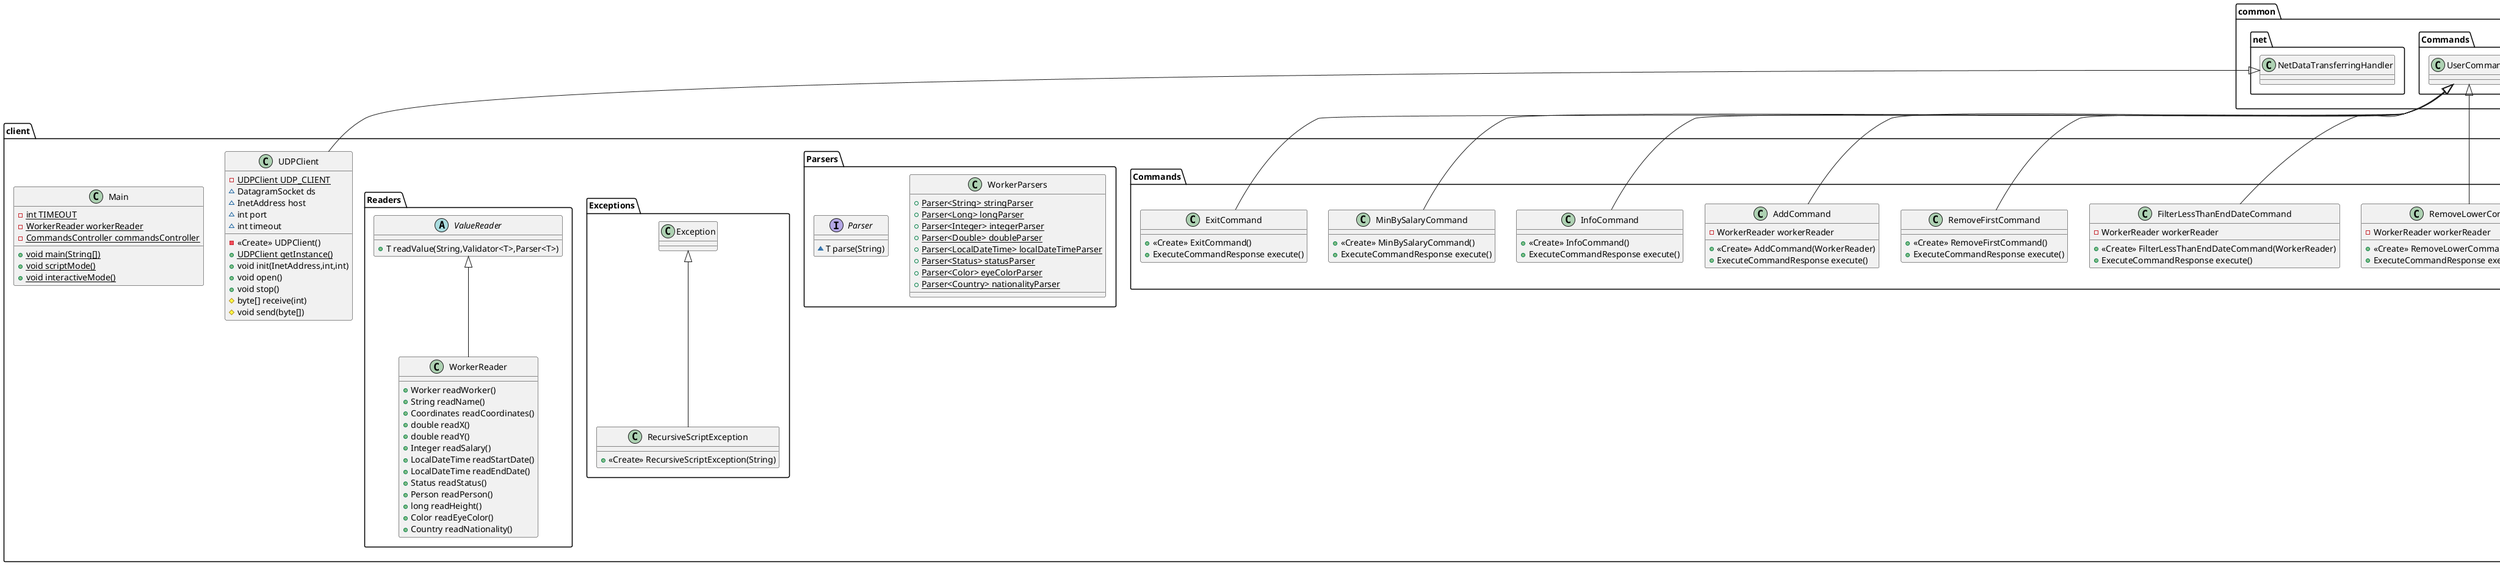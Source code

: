 @startuml
class client.Commands.ShowCommand {
+ <<Create>> ShowCommand()
+ ExecuteCommandResponse execute()
}
class client.Commands.ClearCommand {
+ <<Create>> ClearCommand()
+ ExecuteCommandResponse execute()
}
class client.Commands.PrintFieldDescendingSalaryCommand {
+ <<Create>> PrintFieldDescendingSalaryCommand()
+ ExecuteCommandResponse execute()
}
class client.UDPClient {
- {static} UDPClient UDP_CLIENT
~ DatagramSocket ds
~ InetAddress host
~ int port
~ int timeout
- <<Create>> UDPClient()
+ {static} UDPClient getInstance()
+ void init(InetAddress,int,int)
+ void open()
+ void stop()
# byte[] receive(int)
# void send(byte[])
}
class client.Parsers.WorkerParsers {
+ {static} Parser<String> stringParser
+ {static} Parser<Long> longParser
+ {static} Parser<Integer> integerParser
+ {static} Parser<Double> doubleParser
+ {static} Parser<LocalDateTime> localDateTimeParser
+ {static} Parser<Status> statusParser
+ {static} Parser<Color> eyeColorParser
+ {static} Parser<Country> nationalityParser
}
class client.Commands.RemoveByIdCommand {
- long id
+ <<Create>> RemoveByIdCommand()
+ ExecuteCommandResponse execute()
+ void initCommandArgs(ArrayList<Serializable>)
}
class client.Commands.ExecuteScriptCommand {
- String scriptFilePath
+ <<Create>> ExecuteScriptCommand()
+ ExecuteCommandResponse execute()
+ void initCommandArgs(ArrayList<Serializable>)
}
class client.Exceptions.RecursiveScriptException {
+ <<Create>> RecursiveScriptException(String)
}
class client.Commands.RemoveGreaterCommand {
- WorkerReader workerReader
+ <<Create>> RemoveGreaterCommand(WorkerReader)
+ ExecuteCommandResponse execute()
}
interface client.Parsers.Parser {
~ T parse(String)
}
class client.Commands.UpdateByIdCommand {
- WorkerReader workerReader
- long id
+ <<Create>> UpdateByIdCommand(WorkerReader)
+ ExecuteCommandResponse execute()
+ void initCommandArgs(ArrayList<Serializable>)
}
class client.Commands.RemoveLowerCommand {
- WorkerReader workerReader
+ <<Create>> RemoveLowerCommand(WorkerReader)
+ ExecuteCommandResponse execute()
}
class client.Commands.FilterLessThanEndDateCommand {
- WorkerReader workerReader
+ <<Create>> FilterLessThanEndDateCommand(WorkerReader)
+ ExecuteCommandResponse execute()
}
class client.Main {
- {static} int TIMEOUT
- {static} WorkerReader workerReader
- {static} CommandsController commandsController
+ {static} void main(String[])
+ {static} void scriptMode()
+ {static} void interactiveMode()
}
class client.Commands.RemoveFirstCommand {
+ <<Create>> RemoveFirstCommand()
+ ExecuteCommandResponse execute()
}
class client.Commands.AddCommand {
- WorkerReader workerReader
+ <<Create>> AddCommand(WorkerReader)
+ ExecuteCommandResponse execute()
}
class client.Commands.InfoCommand {
+ <<Create>> InfoCommand()
+ ExecuteCommandResponse execute()
}
class client.Commands.MinBySalaryCommand {
+ <<Create>> MinBySalaryCommand()
+ ExecuteCommandResponse execute()
}
abstract class client.Readers.ValueReader {
+ T readValue(String,Validator<T>,Parser<T>)
}
class client.Readers.WorkerReader {
+ Worker readWorker()
+ String readName()
+ Coordinates readCoordinates()
+ double readX()
+ double readY()
+ Integer readSalary()
+ LocalDateTime readStartDate()
+ LocalDateTime readEndDate()
+ Status readStatus()
+ Person readPerson()
+ long readHeight()
+ Color readEyeColor()
+ Country readNationality()
}
class client.Commands.ExitCommand {
+ <<Create>> ExitCommand()
+ ExecuteCommandResponse execute()
}


common.Commands.UserCommand <|-- client.Commands.ShowCommand
common.Commands.UserCommand <|-- client.Commands.ClearCommand
common.Commands.UserCommand <|-- client.Commands.PrintFieldDescendingSalaryCommand
common.net.NetDataTransferringHandler <|-- client.UDPClient
common.Commands.UserCommand <|-- client.Commands.RemoveByIdCommand
common.Commands.UserCommand <|-- client.Commands.ExecuteScriptCommand
client.Exceptions.Exception <|-- client.Exceptions.RecursiveScriptException
common.Commands.UserCommand <|-- client.Commands.RemoveGreaterCommand
common.Commands.UserCommand <|-- client.Commands.UpdateByIdCommand
common.Commands.UserCommand <|-- client.Commands.RemoveLowerCommand
common.Commands.UserCommand <|-- client.Commands.FilterLessThanEndDateCommand
common.Commands.UserCommand <|-- client.Commands.RemoveFirstCommand
common.Commands.UserCommand <|-- client.Commands.AddCommand
common.Commands.UserCommand <|-- client.Commands.InfoCommand
common.Commands.UserCommand <|-- client.Commands.MinBySalaryCommand
client.Readers.ValueReader <|-- client.Readers.WorkerReader
common.Commands.UserCommand <|-- client.Commands.ExitCommand
@enduml